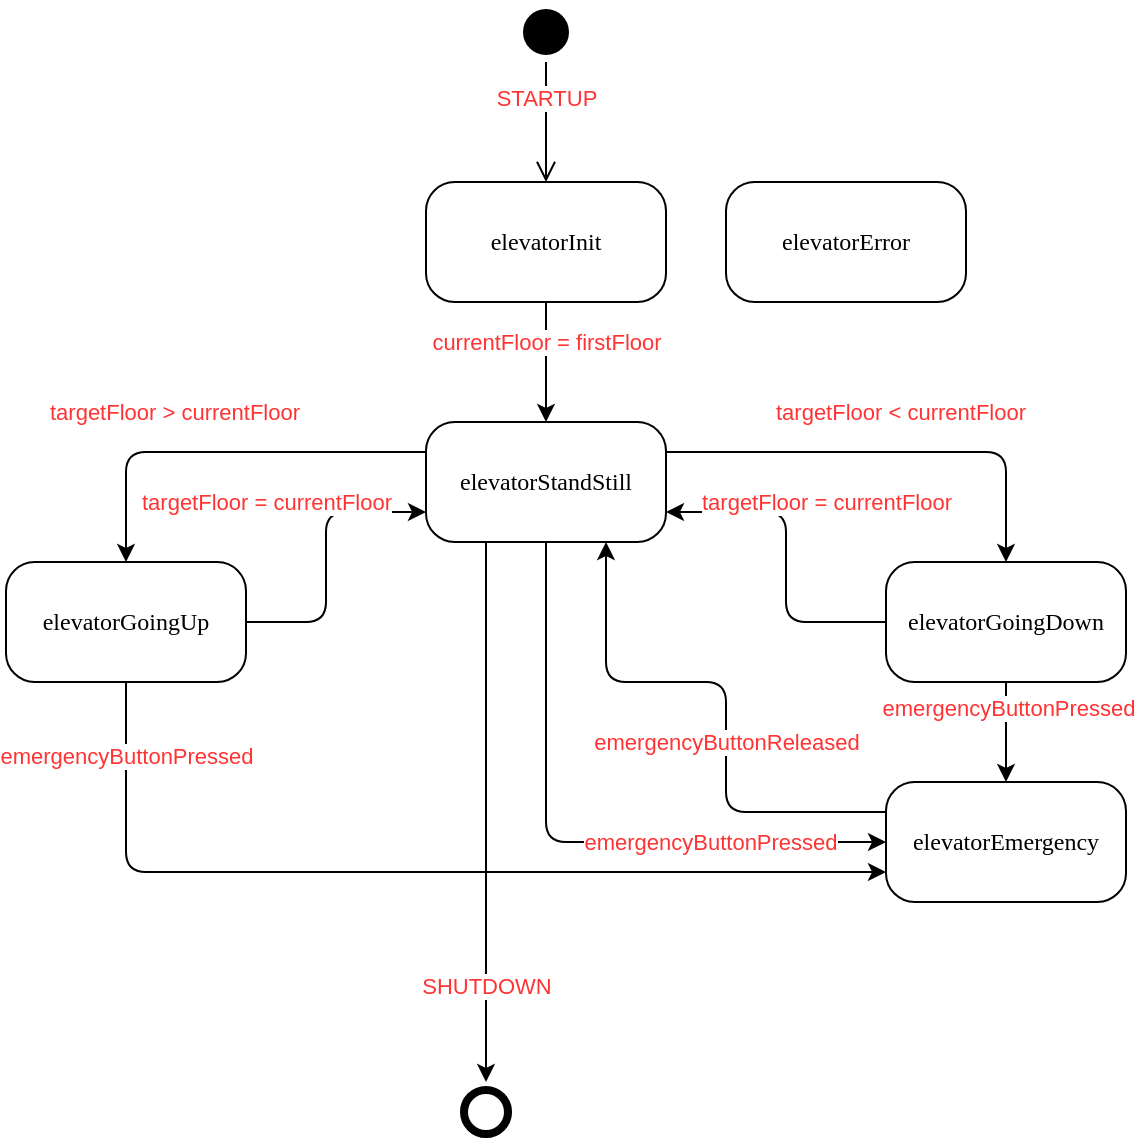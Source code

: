 <mxfile version="14.4.9" type="github">
  <diagram name="Page-1" id="58cdce13-f638-feb5-8d6f-7d28b1aa9fa0">
    <mxGraphModel dx="734" dy="458" grid="1" gridSize="10" guides="1" tooltips="1" connect="1" arrows="1" fold="1" page="1" pageScale="1" pageWidth="1100" pageHeight="850" background="#ffffff" math="0" shadow="0">
      <root>
        <mxCell id="0" />
        <mxCell id="1" parent="0" />
        <mxCell id="382b91b5511bd0f7-1" value="" style="ellipse;html=1;shape=startState;fillColor=#000000;rounded=1;shadow=0;comic=0;labelBackgroundColor=none;fontFamily=Verdana;fontSize=12;fontColor=#000000;align=center;direction=south;" parent="1" vertex="1">
          <mxGeometry x="405" y="30" width="30" height="30" as="geometry" />
        </mxCell>
        <mxCell id="382b91b5511bd0f7-5" value="elevatorGoingUp" style="rounded=1;whiteSpace=wrap;html=1;arcSize=24;shadow=0;comic=0;labelBackgroundColor=none;fontFamily=Verdana;fontSize=12;fontColor=#000000;align=center;fillColor=#FFFFFF;" parent="1" vertex="1">
          <mxGeometry x="150" y="310" width="120" height="60" as="geometry" />
        </mxCell>
        <mxCell id="382b91b5511bd0f7-6" value="elevatorInit" style="rounded=1;whiteSpace=wrap;html=1;arcSize=24;shadow=0;comic=0;labelBackgroundColor=none;fontFamily=Verdana;fontSize=12;fontColor=#000000;align=center;fillColor=#FFFFFF;" parent="1" vertex="1">
          <mxGeometry x="360" y="120" width="120" height="60" as="geometry" />
        </mxCell>
        <mxCell id="382b91b5511bd0f7-7" value="elevatorStandStill" style="rounded=1;whiteSpace=wrap;html=1;arcSize=24;shadow=0;comic=0;labelBackgroundColor=none;fontFamily=Verdana;fontSize=12;fontColor=#000000;align=center;fillColor=#FFFFFF;" parent="1" vertex="1">
          <mxGeometry x="360" y="240" width="120" height="60" as="geometry" />
        </mxCell>
        <mxCell id="382b91b5511bd0f7-9" value="elevatorEmergency" style="rounded=1;whiteSpace=wrap;html=1;arcSize=24;shadow=0;comic=0;labelBackgroundColor=none;fontFamily=Verdana;fontSize=12;fontColor=#000000;align=center;fillColor=#FFFFFF;" parent="1" vertex="1">
          <mxGeometry x="590" y="420" width="120" height="60" as="geometry" />
        </mxCell>
        <mxCell id="382b91b5511bd0f7-10" value="elevatorGoingDown" style="rounded=1;whiteSpace=wrap;html=1;arcSize=24;shadow=0;comic=0;labelBackgroundColor=none;fontFamily=Verdana;fontSize=12;fontColor=#000000;align=center;fillColor=#FFFFFF;" parent="1" vertex="1">
          <mxGeometry x="590" y="310" width="120" height="60" as="geometry" />
        </mxCell>
        <mxCell id="2a3bc250acf0617d-9" value="" style="edgeStyle=orthogonalEdgeStyle;html=1;labelBackgroundColor=none;endArrow=open;endSize=8;fontFamily=Verdana;fontSize=12;align=left;" parent="1" source="382b91b5511bd0f7-1" target="382b91b5511bd0f7-6" edge="1">
          <mxGeometry y="-10" relative="1" as="geometry">
            <Array as="points">
              <mxPoint x="420" y="80" />
              <mxPoint x="420" y="80" />
            </Array>
            <mxPoint as="offset" />
          </mxGeometry>
        </mxCell>
        <mxCell id="1HETc7zzV47s04hjz0ba-35" value="STARTUP" style="edgeLabel;html=1;align=center;verticalAlign=middle;resizable=0;points=[];fontColor=#FF3333;" vertex="1" connectable="0" parent="2a3bc250acf0617d-9">
          <mxGeometry x="0.233" relative="1" as="geometry">
            <mxPoint y="-19" as="offset" />
          </mxGeometry>
        </mxCell>
        <mxCell id="1HETc7zzV47s04hjz0ba-4" value="" style="endArrow=classic;html=1;strokeColor=#000000;exitX=0.5;exitY=1;exitDx=0;exitDy=0;entryX=0.5;entryY=0;entryDx=0;entryDy=0;" edge="1" parent="1" source="382b91b5511bd0f7-6" target="382b91b5511bd0f7-7">
          <mxGeometry width="50" height="50" relative="1" as="geometry">
            <mxPoint x="450" y="510" as="sourcePoint" />
            <mxPoint x="500" y="460" as="targetPoint" />
          </mxGeometry>
        </mxCell>
        <mxCell id="1HETc7zzV47s04hjz0ba-24" value="currentFloor = firstFloor" style="edgeLabel;html=1;align=center;verticalAlign=middle;resizable=0;points=[];fontColor=#FF3333;" vertex="1" connectable="0" parent="1HETc7zzV47s04hjz0ba-4">
          <mxGeometry x="-0.533" relative="1" as="geometry">
            <mxPoint y="6" as="offset" />
          </mxGeometry>
        </mxCell>
        <mxCell id="1HETc7zzV47s04hjz0ba-10" value="" style="ellipse;html=1;shape=startState;rounded=1;shadow=0;comic=0;labelBackgroundColor=none;fontFamily=Verdana;fontSize=12;fontColor=#000000;align=center;direction=south;fillColor=#FFFFFF;strokeWidth=4;" vertex="1" parent="1">
          <mxGeometry x="375" y="570" width="30" height="30" as="geometry" />
        </mxCell>
        <mxCell id="1HETc7zzV47s04hjz0ba-11" value="" style="endArrow=classic;html=1;strokeColor=#000000;exitX=0.25;exitY=1;exitDx=0;exitDy=0;" edge="1" parent="1" source="382b91b5511bd0f7-7" target="1HETc7zzV47s04hjz0ba-10">
          <mxGeometry width="50" height="50" relative="1" as="geometry">
            <mxPoint x="420" y="330" as="sourcePoint" />
            <mxPoint x="470" y="280" as="targetPoint" />
          </mxGeometry>
        </mxCell>
        <mxCell id="1HETc7zzV47s04hjz0ba-17" value="SHUTDOWN" style="edgeLabel;html=1;align=center;verticalAlign=middle;resizable=0;points=[];fontColor=#FF3333;" vertex="1" connectable="0" parent="1HETc7zzV47s04hjz0ba-11">
          <mxGeometry x="0.644" relative="1" as="geometry">
            <mxPoint as="offset" />
          </mxGeometry>
        </mxCell>
        <mxCell id="1HETc7zzV47s04hjz0ba-13" value="" style="endArrow=classic;html=1;strokeColor=#000000;exitX=0.5;exitY=1;exitDx=0;exitDy=0;entryX=0.5;entryY=0;entryDx=0;entryDy=0;" edge="1" parent="1" source="382b91b5511bd0f7-10" target="382b91b5511bd0f7-9">
          <mxGeometry width="50" height="50" relative="1" as="geometry">
            <mxPoint x="640" y="390" as="sourcePoint" />
            <mxPoint x="690" y="340" as="targetPoint" />
          </mxGeometry>
        </mxCell>
        <mxCell id="1HETc7zzV47s04hjz0ba-25" value="&lt;font color=&quot;#ff3333&quot;&gt;emergencyButtonPressed&lt;/font&gt;" style="edgeLabel;html=1;align=center;verticalAlign=middle;resizable=0;points=[];" vertex="1" connectable="0" parent="1HETc7zzV47s04hjz0ba-13">
          <mxGeometry x="-0.491" y="1" relative="1" as="geometry">
            <mxPoint as="offset" />
          </mxGeometry>
        </mxCell>
        <mxCell id="1HETc7zzV47s04hjz0ba-14" value="" style="endArrow=classic;html=1;strokeColor=#000000;exitX=0.5;exitY=1;exitDx=0;exitDy=0;entryX=0;entryY=0.75;entryDx=0;entryDy=0;" edge="1" parent="1" source="382b91b5511bd0f7-5" target="382b91b5511bd0f7-9">
          <mxGeometry width="50" height="50" relative="1" as="geometry">
            <mxPoint x="230" y="370" as="sourcePoint" />
            <mxPoint x="590" y="450" as="targetPoint" />
            <Array as="points">
              <mxPoint x="210" y="465" />
            </Array>
          </mxGeometry>
        </mxCell>
        <mxCell id="1HETc7zzV47s04hjz0ba-26" value="emergencyButtonPressed" style="edgeLabel;html=1;align=center;verticalAlign=middle;resizable=0;points=[];fontColor=#FF3333;" vertex="1" connectable="0" parent="1HETc7zzV47s04hjz0ba-14">
          <mxGeometry x="-0.644" y="-1" relative="1" as="geometry">
            <mxPoint x="1" y="-48" as="offset" />
          </mxGeometry>
        </mxCell>
        <mxCell id="1HETc7zzV47s04hjz0ba-16" value="elevatorError" style="rounded=1;whiteSpace=wrap;html=1;arcSize=24;shadow=0;comic=0;labelBackgroundColor=none;fontFamily=Verdana;fontSize=12;fontColor=#000000;align=center;fillColor=#FFFFFF;" vertex="1" parent="1">
          <mxGeometry x="510" y="120" width="120" height="60" as="geometry" />
        </mxCell>
        <mxCell id="1HETc7zzV47s04hjz0ba-19" value="" style="endArrow=classic;html=1;strokeColor=#000000;exitX=0;exitY=0.25;exitDx=0;exitDy=0;entryX=0.5;entryY=0;entryDx=0;entryDy=0;" edge="1" parent="1" source="382b91b5511bd0f7-7" target="382b91b5511bd0f7-5">
          <mxGeometry width="50" height="50" relative="1" as="geometry">
            <mxPoint x="260" y="280" as="sourcePoint" />
            <mxPoint x="310" y="230" as="targetPoint" />
            <Array as="points">
              <mxPoint x="210" y="255" />
            </Array>
          </mxGeometry>
        </mxCell>
        <mxCell id="1HETc7zzV47s04hjz0ba-21" value="targetFloor &amp;gt; currentFloor" style="edgeLabel;html=1;align=center;verticalAlign=middle;resizable=0;points=[];fontColor=#FF3333;" vertex="1" connectable="0" parent="1HETc7zzV47s04hjz0ba-19">
          <mxGeometry x="-0.018" y="1" relative="1" as="geometry">
            <mxPoint x="-26" y="-21" as="offset" />
          </mxGeometry>
        </mxCell>
        <mxCell id="1HETc7zzV47s04hjz0ba-22" value="" style="endArrow=classic;html=1;strokeColor=#000000;exitX=1;exitY=0.25;exitDx=0;exitDy=0;entryX=0.5;entryY=0;entryDx=0;entryDy=0;" edge="1" parent="1" source="382b91b5511bd0f7-7" target="382b91b5511bd0f7-10">
          <mxGeometry width="50" height="50" relative="1" as="geometry">
            <mxPoint x="520" y="280" as="sourcePoint" />
            <mxPoint x="570" y="230" as="targetPoint" />
            <Array as="points">
              <mxPoint x="650" y="255" />
            </Array>
          </mxGeometry>
        </mxCell>
        <mxCell id="1HETc7zzV47s04hjz0ba-23" value="&lt;font color=&quot;#ff3333&quot;&gt;targetFloor &amp;lt; currentFloor&lt;/font&gt;" style="edgeLabel;html=1;align=center;verticalAlign=middle;resizable=0;points=[];" vertex="1" connectable="0" parent="1HETc7zzV47s04hjz0ba-22">
          <mxGeometry x="-0.015" y="1" relative="1" as="geometry">
            <mxPoint x="6" y="-19" as="offset" />
          </mxGeometry>
        </mxCell>
        <mxCell id="1HETc7zzV47s04hjz0ba-27" value="" style="endArrow=classic;html=1;strokeColor=#000000;fontColor=#FF3333;exitX=1;exitY=0.5;exitDx=0;exitDy=0;entryX=0;entryY=0.75;entryDx=0;entryDy=0;" edge="1" parent="1" source="382b91b5511bd0f7-5" target="382b91b5511bd0f7-7">
          <mxGeometry width="50" height="50" relative="1" as="geometry">
            <mxPoint x="480" y="380" as="sourcePoint" />
            <mxPoint x="530" y="330" as="targetPoint" />
            <Array as="points">
              <mxPoint x="310" y="340" />
              <mxPoint x="310" y="285" />
            </Array>
          </mxGeometry>
        </mxCell>
        <mxCell id="1HETc7zzV47s04hjz0ba-28" value="targetFloor = currentFloor" style="edgeLabel;html=1;align=center;verticalAlign=middle;resizable=0;points=[];fontColor=#FF3333;" vertex="1" connectable="0" parent="1HETc7zzV47s04hjz0ba-27">
          <mxGeometry x="-0.062" y="-3" relative="1" as="geometry">
            <mxPoint x="-33" y="-32" as="offset" />
          </mxGeometry>
        </mxCell>
        <mxCell id="1HETc7zzV47s04hjz0ba-29" value="" style="endArrow=classic;html=1;strokeColor=#000000;fontColor=#FF3333;exitX=0.5;exitY=1;exitDx=0;exitDy=0;entryX=0;entryY=0.5;entryDx=0;entryDy=0;" edge="1" parent="1" source="382b91b5511bd0f7-7" target="382b91b5511bd0f7-9">
          <mxGeometry width="50" height="50" relative="1" as="geometry">
            <mxPoint x="480" y="380" as="sourcePoint" />
            <mxPoint x="530" y="330" as="targetPoint" />
            <Array as="points">
              <mxPoint x="420" y="450" />
            </Array>
          </mxGeometry>
        </mxCell>
        <mxCell id="1HETc7zzV47s04hjz0ba-30" value="emergencyButtonPressed" style="edgeLabel;html=1;align=center;verticalAlign=middle;resizable=0;points=[];fontColor=#FF3333;" vertex="1" connectable="0" parent="1HETc7zzV47s04hjz0ba-29">
          <mxGeometry x="0.109" y="1" relative="1" as="geometry">
            <mxPoint x="54.68" y="1" as="offset" />
          </mxGeometry>
        </mxCell>
        <mxCell id="1HETc7zzV47s04hjz0ba-31" value="" style="endArrow=classic;html=1;strokeColor=#000000;fontColor=#FF3333;exitX=0;exitY=0.25;exitDx=0;exitDy=0;entryX=0.75;entryY=1;entryDx=0;entryDy=0;" edge="1" parent="1" source="382b91b5511bd0f7-9" target="382b91b5511bd0f7-7">
          <mxGeometry width="50" height="50" relative="1" as="geometry">
            <mxPoint x="480" y="330" as="sourcePoint" />
            <mxPoint x="530" y="280" as="targetPoint" />
            <Array as="points">
              <mxPoint x="510" y="435" />
              <mxPoint x="510" y="370" />
              <mxPoint x="450" y="370" />
            </Array>
          </mxGeometry>
        </mxCell>
        <mxCell id="1HETc7zzV47s04hjz0ba-32" value="emergencyButtonReleased" style="edgeLabel;html=1;align=center;verticalAlign=middle;resizable=0;points=[];fontColor=#FF3333;" vertex="1" connectable="0" parent="1HETc7zzV47s04hjz0ba-31">
          <mxGeometry x="-0.707" y="1" relative="1" as="geometry">
            <mxPoint x="-40" y="-36" as="offset" />
          </mxGeometry>
        </mxCell>
        <mxCell id="1HETc7zzV47s04hjz0ba-33" value="" style="endArrow=classic;html=1;strokeColor=#000000;fontColor=#FF3333;entryX=1;entryY=0.75;entryDx=0;entryDy=0;exitX=0;exitY=0.5;exitDx=0;exitDy=0;" edge="1" parent="1" source="382b91b5511bd0f7-10" target="382b91b5511bd0f7-7">
          <mxGeometry width="50" height="50" relative="1" as="geometry">
            <mxPoint x="500" y="340" as="sourcePoint" />
            <mxPoint x="550" y="290" as="targetPoint" />
            <Array as="points">
              <mxPoint x="540" y="340" />
              <mxPoint x="540" y="285" />
            </Array>
          </mxGeometry>
        </mxCell>
        <mxCell id="1HETc7zzV47s04hjz0ba-34" value="targetFloor = currentFloor" style="edgeLabel;html=1;align=center;verticalAlign=middle;resizable=0;points=[];fontColor=#FF3333;" vertex="1" connectable="0" parent="1HETc7zzV47s04hjz0ba-33">
          <mxGeometry x="-0.22" relative="1" as="geometry">
            <mxPoint x="20" y="-46" as="offset" />
          </mxGeometry>
        </mxCell>
      </root>
    </mxGraphModel>
  </diagram>
</mxfile>
